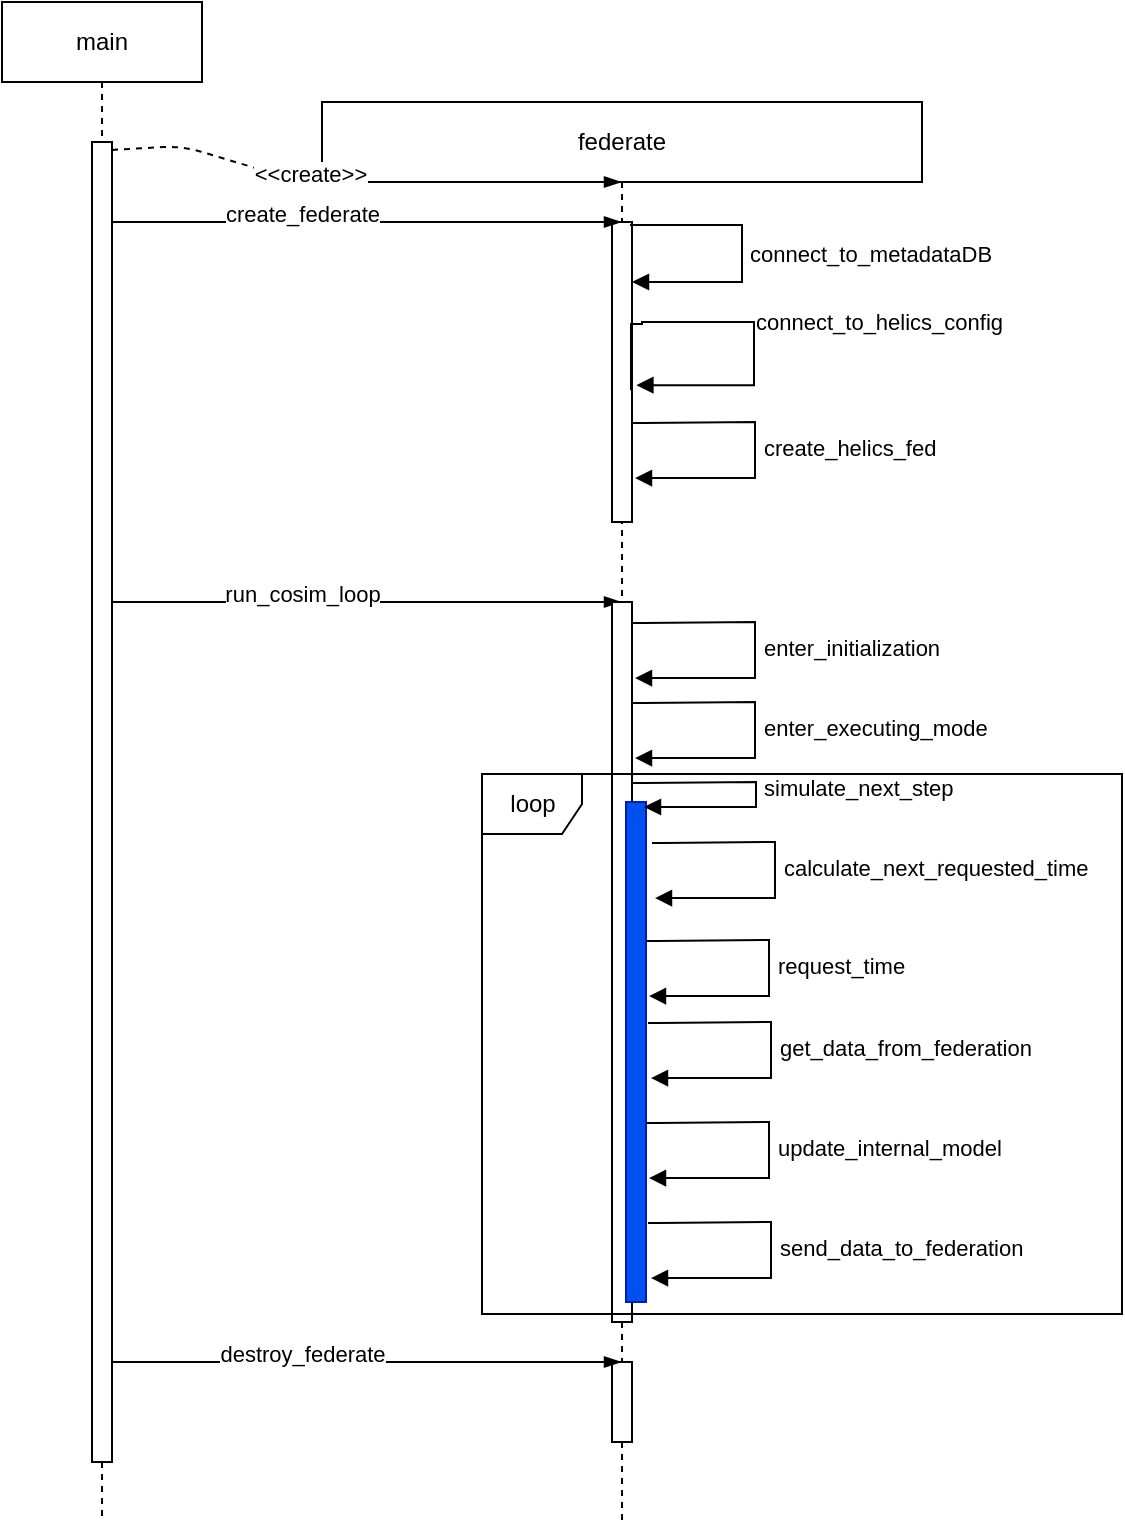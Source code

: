 <mxfile>
    <diagram id="ZTMf6IL_pcXrZ3T1AFQo" name="Page-1">
        <mxGraphModel dx="646" dy="669" grid="1" gridSize="10" guides="1" tooltips="1" connect="1" arrows="1" fold="1" page="1" pageScale="1" pageWidth="10000" pageHeight="10000" math="0" shadow="0">
            <root>
                <mxCell id="0"/>
                <mxCell id="1" parent="0"/>
                <mxCell id="2" value="main" style="shape=umlLifeline;perimeter=lifelinePerimeter;whiteSpace=wrap;html=1;container=1;collapsible=0;recursiveResize=0;outlineConnect=0;" parent="1" vertex="1">
                    <mxGeometry x="150" y="90" width="100" height="760" as="geometry"/>
                </mxCell>
                <mxCell id="5" value="" style="html=1;points=[];perimeter=orthogonalPerimeter;" parent="2" vertex="1">
                    <mxGeometry x="45" y="70" width="10" height="660" as="geometry"/>
                </mxCell>
                <mxCell id="16" value="" style="fontSize=12;html=1;endArrow=blockThin;endFill=1;" parent="2" edge="1" target="4">
                    <mxGeometry width="160" relative="1" as="geometry">
                        <mxPoint x="55" y="300" as="sourcePoint"/>
                        <mxPoint x="200" y="300" as="targetPoint"/>
                        <Array as="points">
                            <mxPoint x="60.5" y="300"/>
                        </Array>
                    </mxGeometry>
                </mxCell>
                <mxCell id="17" value="run_cosim_loop" style="edgeLabel;html=1;align=center;verticalAlign=middle;resizable=0;points=[];" parent="16" vertex="1" connectable="0">
                    <mxGeometry x="-0.254" y="4" relative="1" as="geometry">
                        <mxPoint as="offset"/>
                    </mxGeometry>
                </mxCell>
                <mxCell id="4" value="federate" style="shape=umlLifeline;perimeter=lifelinePerimeter;whiteSpace=wrap;html=1;container=1;collapsible=0;recursiveResize=0;outlineConnect=0;size=40;" parent="1" vertex="1">
                    <mxGeometry x="310" y="140" width="300" height="710" as="geometry"/>
                </mxCell>
                <mxCell id="9" value="" style="html=1;points=[];perimeter=orthogonalPerimeter;" parent="4" vertex="1">
                    <mxGeometry x="145" y="60" width="10" height="150" as="geometry"/>
                </mxCell>
                <mxCell id="13" value="connect_to_metadataDB" style="edgeStyle=orthogonalEdgeStyle;html=1;align=left;spacingLeft=2;endArrow=block;rounded=0;exitX=0.9;exitY=0.01;exitDx=0;exitDy=0;exitPerimeter=0;" parent="4" source="9" edge="1">
                    <mxGeometry relative="1" as="geometry">
                        <mxPoint x="200" y="90" as="sourcePoint"/>
                        <Array as="points">
                            <mxPoint x="154" y="61"/>
                            <mxPoint x="210" y="61"/>
                            <mxPoint x="210" y="90"/>
                            <mxPoint x="155" y="90"/>
                        </Array>
                        <mxPoint x="155" y="90" as="targetPoint"/>
                    </mxGeometry>
                </mxCell>
                <mxCell id="15" value="" style="html=1;points=[];perimeter=orthogonalPerimeter;" parent="4" vertex="1">
                    <mxGeometry x="145" y="250" width="10" height="360" as="geometry"/>
                </mxCell>
                <mxCell id="14" value="connect_to_helics_config" style="edgeStyle=orthogonalEdgeStyle;html=1;align=left;spacingLeft=2;endArrow=block;rounded=0;exitX=0.95;exitY=0.561;exitDx=0;exitDy=0;exitPerimeter=0;entryX=1.22;entryY=0.544;entryDx=0;entryDy=0;entryPerimeter=0;" parent="4" source="9" target="9" edge="1">
                    <mxGeometry relative="1" as="geometry">
                        <mxPoint x="160" y="112.1" as="sourcePoint"/>
                        <Array as="points">
                            <mxPoint x="154" y="111"/>
                            <mxPoint x="160" y="111"/>
                            <mxPoint x="160" y="110"/>
                            <mxPoint x="216" y="110"/>
                            <mxPoint x="216" y="142"/>
                        </Array>
                        <mxPoint x="160" y="139" as="targetPoint"/>
                    </mxGeometry>
                </mxCell>
                <mxCell id="18" value="enter_initialization" style="edgeStyle=orthogonalEdgeStyle;html=1;align=left;spacingLeft=2;endArrow=block;rounded=0;exitX=0.95;exitY=0.561;exitDx=0;exitDy=0;exitPerimeter=0;entryX=1.1;entryY=0.867;entryDx=0;entryDy=0;entryPerimeter=0;" parent="4" edge="1">
                    <mxGeometry relative="1" as="geometry">
                        <mxPoint x="155" y="260.49" as="sourcePoint"/>
                        <Array as="points">
                            <mxPoint x="160.5" y="261"/>
                            <mxPoint x="216.5" y="260"/>
                            <mxPoint x="216.5" y="288"/>
                        </Array>
                        <mxPoint x="156.5" y="288.03" as="targetPoint"/>
                    </mxGeometry>
                </mxCell>
                <mxCell id="19" value="enter_executing_mode" style="edgeStyle=orthogonalEdgeStyle;html=1;align=left;spacingLeft=2;endArrow=block;rounded=0;exitX=0.95;exitY=0.561;exitDx=0;exitDy=0;exitPerimeter=0;entryX=1.1;entryY=0.867;entryDx=0;entryDy=0;entryPerimeter=0;" parent="4" edge="1">
                    <mxGeometry relative="1" as="geometry">
                        <mxPoint x="155" y="300.49" as="sourcePoint"/>
                        <Array as="points">
                            <mxPoint x="160.5" y="301"/>
                            <mxPoint x="216.5" y="300"/>
                            <mxPoint x="216.5" y="328"/>
                        </Array>
                        <mxPoint x="156.5" y="328.03" as="targetPoint"/>
                    </mxGeometry>
                </mxCell>
                <mxCell id="20" value="" style="html=1;points=[];perimeter=orthogonalPerimeter;fillColor=#0050ef;fontColor=#ffffff;strokeColor=#001DBC;" parent="4" vertex="1">
                    <mxGeometry x="152" y="350" width="10" height="250" as="geometry"/>
                </mxCell>
                <mxCell id="21" value="simulate_next_step" style="edgeStyle=orthogonalEdgeStyle;html=1;align=left;spacingLeft=2;endArrow=block;rounded=0;exitX=0.95;exitY=0.561;exitDx=0;exitDy=0;exitPerimeter=0;entryX=0.9;entryY=0.01;entryDx=0;entryDy=0;entryPerimeter=0;" parent="4" target="20" edge="1">
                    <mxGeometry relative="1" as="geometry">
                        <mxPoint x="155" y="340.49" as="sourcePoint"/>
                        <Array as="points">
                            <mxPoint x="161" y="341"/>
                            <mxPoint x="217" y="340"/>
                            <mxPoint x="217" y="352"/>
                        </Array>
                        <mxPoint x="156.5" y="368.03" as="targetPoint"/>
                    </mxGeometry>
                </mxCell>
                <mxCell id="28" value="" style="html=1;points=[];perimeter=orthogonalPerimeter;" parent="4" vertex="1">
                    <mxGeometry x="145" y="630" width="10" height="40" as="geometry"/>
                </mxCell>
                <mxCell id="42" value="create_helics_fed" style="edgeStyle=orthogonalEdgeStyle;html=1;align=left;spacingLeft=2;endArrow=block;rounded=0;exitX=0.95;exitY=0.561;exitDx=0;exitDy=0;exitPerimeter=0;entryX=1.1;entryY=0.867;entryDx=0;entryDy=0;entryPerimeter=0;" parent="4" edge="1">
                    <mxGeometry relative="1" as="geometry">
                        <mxPoint x="155" y="160.49" as="sourcePoint"/>
                        <Array as="points">
                            <mxPoint x="160.5" y="161"/>
                            <mxPoint x="216.5" y="160"/>
                            <mxPoint x="216.5" y="188"/>
                        </Array>
                        <mxPoint x="156.5" y="188.03" as="targetPoint"/>
                    </mxGeometry>
                </mxCell>
                <mxCell id="43" value="loop" style="shape=umlFrame;tabPosition=left;html=1;boundedLbl=1;labelInHeader=1;width=50;height=30;" parent="4" vertex="1">
                    <mxGeometry x="80" y="336" width="320" height="270" as="geometry"/>
                </mxCell>
                <mxCell id="6" value="" style="fontSize=12;html=1;endArrow=blockThin;endFill=1;dashed=1;exitX=1;exitY=0.006;exitDx=0;exitDy=0;exitPerimeter=0;" parent="1" source="5" target="4" edge="1">
                    <mxGeometry width="160" relative="1" as="geometry">
                        <mxPoint x="620" y="390" as="sourcePoint"/>
                        <mxPoint x="270" y="250" as="targetPoint"/>
                        <Array as="points">
                            <mxPoint x="240" y="162"/>
                            <mxPoint x="300" y="180"/>
                        </Array>
                    </mxGeometry>
                </mxCell>
                <mxCell id="8" value="&amp;lt;&amp;lt;create&amp;gt;&amp;gt;" style="edgeLabel;html=1;align=center;verticalAlign=middle;resizable=0;points=[];" parent="6" vertex="1" connectable="0">
                    <mxGeometry x="-0.254" y="4" relative="1" as="geometry">
                        <mxPoint x="4" as="offset"/>
                    </mxGeometry>
                </mxCell>
                <mxCell id="10" value="" style="fontSize=12;html=1;endArrow=blockThin;endFill=1;" parent="1" source="5" target="4" edge="1">
                    <mxGeometry width="160" relative="1" as="geometry">
                        <mxPoint x="520" y="320" as="sourcePoint"/>
                        <mxPoint x="674.5" y="334" as="targetPoint"/>
                        <Array as="points">
                            <mxPoint x="220" y="200"/>
                        </Array>
                    </mxGeometry>
                </mxCell>
                <mxCell id="11" value="create_federate" style="edgeLabel;html=1;align=center;verticalAlign=middle;resizable=0;points=[];" parent="10" vertex="1" connectable="0">
                    <mxGeometry x="-0.254" y="4" relative="1" as="geometry">
                        <mxPoint as="offset"/>
                    </mxGeometry>
                </mxCell>
                <mxCell id="23" value="calculate_next_requested_time" style="edgeStyle=orthogonalEdgeStyle;html=1;align=left;spacingLeft=2;endArrow=block;rounded=0;exitX=0.95;exitY=0.561;exitDx=0;exitDy=0;exitPerimeter=0;entryX=1.1;entryY=0.867;entryDx=0;entryDy=0;entryPerimeter=0;" parent="1" edge="1">
                    <mxGeometry relative="1" as="geometry">
                        <mxPoint x="475" y="510.49" as="sourcePoint"/>
                        <Array as="points">
                            <mxPoint x="480.5" y="511"/>
                            <mxPoint x="536.5" y="510"/>
                            <mxPoint x="536.5" y="538"/>
                        </Array>
                        <mxPoint x="476.5" y="538.03" as="targetPoint"/>
                    </mxGeometry>
                </mxCell>
                <mxCell id="24" value="request_time" style="edgeStyle=orthogonalEdgeStyle;html=1;align=left;spacingLeft=2;endArrow=block;rounded=0;exitX=0.95;exitY=0.561;exitDx=0;exitDy=0;exitPerimeter=0;entryX=1.1;entryY=0.867;entryDx=0;entryDy=0;entryPerimeter=0;" parent="1" edge="1">
                    <mxGeometry relative="1" as="geometry">
                        <mxPoint x="472" y="559.49" as="sourcePoint"/>
                        <Array as="points">
                            <mxPoint x="477.5" y="560"/>
                            <mxPoint x="533.5" y="559"/>
                            <mxPoint x="533.5" y="587"/>
                        </Array>
                        <mxPoint x="473.5" y="587.03" as="targetPoint"/>
                    </mxGeometry>
                </mxCell>
                <mxCell id="25" value="get_data_from_federation" style="edgeStyle=orthogonalEdgeStyle;html=1;align=left;spacingLeft=2;endArrow=block;rounded=0;exitX=0.95;exitY=0.561;exitDx=0;exitDy=0;exitPerimeter=0;entryX=1.1;entryY=0.867;entryDx=0;entryDy=0;entryPerimeter=0;" parent="1" edge="1">
                    <mxGeometry relative="1" as="geometry">
                        <mxPoint x="473" y="600.49" as="sourcePoint"/>
                        <Array as="points">
                            <mxPoint x="478.5" y="601"/>
                            <mxPoint x="534.5" y="600"/>
                            <mxPoint x="534.5" y="628"/>
                        </Array>
                        <mxPoint x="474.5" y="628.03" as="targetPoint"/>
                    </mxGeometry>
                </mxCell>
                <mxCell id="26" value="update_internal_model" style="edgeStyle=orthogonalEdgeStyle;html=1;align=left;spacingLeft=2;endArrow=block;rounded=0;exitX=0.95;exitY=0.561;exitDx=0;exitDy=0;exitPerimeter=0;entryX=1.1;entryY=0.867;entryDx=0;entryDy=0;entryPerimeter=0;" parent="1" edge="1">
                    <mxGeometry relative="1" as="geometry">
                        <mxPoint x="472" y="650.49" as="sourcePoint"/>
                        <Array as="points">
                            <mxPoint x="477.5" y="651"/>
                            <mxPoint x="533.5" y="650"/>
                            <mxPoint x="533.5" y="678"/>
                        </Array>
                        <mxPoint x="473.5" y="678.03" as="targetPoint"/>
                    </mxGeometry>
                </mxCell>
                <mxCell id="27" value="send_data_to_federation" style="edgeStyle=orthogonalEdgeStyle;html=1;align=left;spacingLeft=2;endArrow=block;rounded=0;exitX=0.95;exitY=0.561;exitDx=0;exitDy=0;exitPerimeter=0;entryX=1.1;entryY=0.867;entryDx=0;entryDy=0;entryPerimeter=0;" parent="1" edge="1">
                    <mxGeometry relative="1" as="geometry">
                        <mxPoint x="473" y="700.49" as="sourcePoint"/>
                        <Array as="points">
                            <mxPoint x="478.5" y="701"/>
                            <mxPoint x="534.5" y="700"/>
                            <mxPoint x="534.5" y="728"/>
                        </Array>
                        <mxPoint x="474.5" y="728.03" as="targetPoint"/>
                    </mxGeometry>
                </mxCell>
                <mxCell id="29" value="" style="fontSize=12;html=1;endArrow=blockThin;endFill=1;" parent="1" edge="1" target="4">
                    <mxGeometry width="160" relative="1" as="geometry">
                        <mxPoint x="205" y="770" as="sourcePoint"/>
                        <mxPoint x="350" y="770" as="targetPoint"/>
                        <Array as="points">
                            <mxPoint x="210.5" y="770"/>
                        </Array>
                    </mxGeometry>
                </mxCell>
                <mxCell id="30" value="destroy_federate" style="edgeLabel;html=1;align=center;verticalAlign=middle;resizable=0;points=[];" parent="29" vertex="1" connectable="0">
                    <mxGeometry x="-0.254" y="4" relative="1" as="geometry">
                        <mxPoint as="offset"/>
                    </mxGeometry>
                </mxCell>
            </root>
        </mxGraphModel>
    </diagram>
</mxfile>